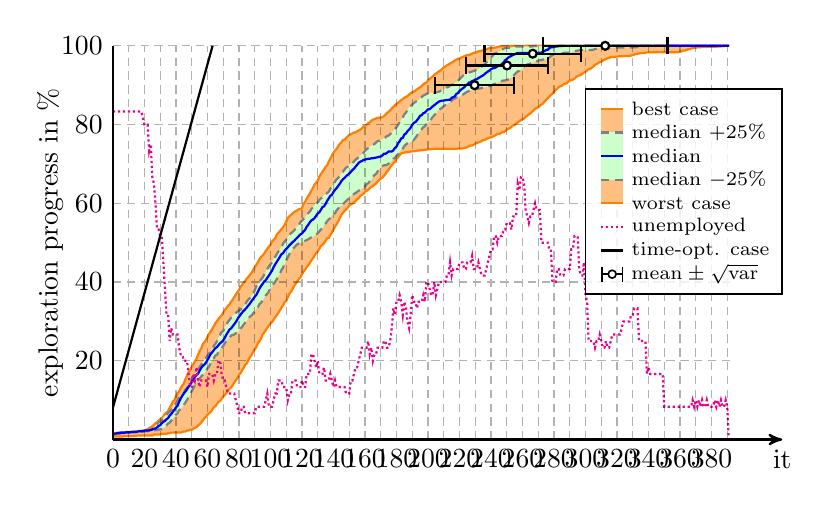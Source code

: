 \begin{tikzpicture}[thick]


% plot data, scaled to 8cm
\begin{scope}[yscale=0.05, xscale=0.02]
\draw[draw=orange, fill=orange!50] (0.00, 0.73) -- (1.00, 0.76) -- (2.00, 0.76) -- (3.00, 0.76) -- (4.00, 0.76) -- (5.00, 0.76) -- (6.00, 0.76) -- (7.00, 0.87) -- (8.00, 0.87) -- (9.00, 0.87) -- (10.00, 0.87) -- (11.00, 0.87) -- (12.00, 0.87) -- (13.00, 0.87) -- (14.00, 0.98) -- (15.00, 0.98) -- (16.00, 1.02) -- (17.00, 1.02) -- (18.00, 1.02) -- (19.00, 1.02) -- (20.00, 1.02) -- (21.00, 1.02) -- (22.00, 1.02) -- (23.00, 1.02) -- (24.00, 1.02) -- (25.00, 1.02) -- (26.00, 1.27) -- (27.00, 1.29) -- (28.00, 1.29) -- (29.00, 1.29) -- (30.00, 1.29) -- (31.00, 1.45) -- (32.00, 1.45) -- (33.00, 1.45) -- (34.00, 1.45) -- (35.00, 1.62) -- (36.00, 1.62) -- (37.00, 1.76) -- (38.00, 1.76) -- (39.00, 1.78) -- (40.00, 1.78) -- (41.00, 1.78) -- (42.00, 1.78) -- (43.00, 1.78) -- (44.00, 1.93) -- (45.00, 2.05) -- (46.00, 2.05) -- (47.00, 2.27) -- (48.00, 2.31) -- (49.00, 2.47) -- (50.00, 2.47) -- (51.00, 2.76) -- (52.00, 2.96) -- (53.00, 3.18) -- (54.00, 3.58) -- (55.00, 3.87) -- (56.00, 4.31) -- (57.00, 4.80) -- (58.00, 5.43) -- (59.00, 5.74) -- (60.00, 6.27) -- (61.00, 6.69) -- (62.00, 7.00) -- (63.00, 7.54) -- (64.00, 8.23) -- (65.00, 8.45) -- (66.00, 9.03) -- (67.00, 9.58) -- (68.00, 9.78) -- (69.00, 10.45) -- (70.00, 10.96) -- (71.00, 11.27) -- (72.00, 11.83) -- (73.00, 12.43) -- (74.00, 12.92) -- (75.00, 13.19) -- (76.00, 13.79) -- (77.00, 14.48) -- (78.00, 15.03) -- (79.00, 15.63) -- (80.00, 16.43) -- (81.00, 16.90) -- (82.00, 17.57) -- (83.00, 18.26) -- (84.00, 19.03) -- (85.00, 19.35) -- (86.00, 20.21) -- (87.00, 20.95) -- (88.00, 21.44) -- (89.00, 22.33) -- (90.00, 22.95) -- (91.00, 23.48) -- (92.00, 24.48) -- (93.00, 24.97) -- (94.00, 25.66) -- (95.00, 26.64) -- (96.00, 27.20) -- (97.00, 27.73) -- (98.00, 28.44) -- (99.00, 28.97) -- (100.00, 29.42) -- (101.00, 29.84) -- (102.00, 30.42) -- (103.00, 31.07) -- (104.00, 31.58) -- (105.00, 32.20) -- (106.00, 32.87) -- (107.00, 33.47) -- (108.00, 34.11) -- (109.00, 34.89) -- (110.00, 35.25) -- (111.00, 36.11) -- (112.00, 37.07) -- (113.00, 37.49) -- (114.00, 38.25) -- (115.00, 38.98) -- (116.00, 39.63) -- (117.00, 40.14) -- (118.00, 40.80) -- (119.00, 41.16) -- (120.00, 41.98) -- (121.00, 42.70) -- (122.00, 43.18) -- (123.00, 43.81) -- (124.00, 44.27) -- (125.00, 44.90) -- (126.00, 45.52) -- (127.00, 46.08) -- (128.00, 46.72) -- (129.00, 47.36) -- (130.00, 47.79) -- (131.00, 48.43) -- (132.00, 49.17) -- (133.00, 49.39) -- (134.00, 49.90) -- (135.00, 50.46) -- (136.00, 51.15) -- (137.00, 51.21) -- (138.00, 52.01) -- (139.00, 52.59) -- (140.00, 53.37) -- (141.00, 54.10) -- (142.00, 54.68) -- (143.00, 55.41) -- (144.00, 56.30) -- (145.00, 57.02) -- (146.00, 57.59) -- (147.00, 58.04) -- (148.00, 58.44) -- (149.00, 58.84) -- (150.00, 59.42) -- (151.00, 59.71) -- (152.00, 59.91) -- (153.00, 60.28) -- (154.00, 60.53) -- (155.00, 61.04) -- (156.00, 61.26) -- (157.00, 61.89) -- (158.00, 62.13) -- (159.00, 62.35) -- (160.00, 62.89) -- (161.00, 63.15) -- (162.00, 63.46) -- (163.00, 63.82) -- (164.00, 64.15) -- (165.00, 64.38) -- (166.00, 64.73) -- (167.00, 65.02) -- (168.00, 65.47) -- (169.00, 65.87) -- (170.00, 66.31) -- (171.00, 66.49) -- (172.00, 66.98) -- (173.00, 67.44) -- (174.00, 68.11) -- (175.00, 68.47) -- (176.00, 69.18) -- (177.00, 69.67) -- (178.00, 70.18) -- (179.00, 70.54) -- (180.00, 71.31) -- (181.00, 71.71) -- (182.00, 72.20) -- (183.00, 72.67) -- (184.00, 72.78) -- (185.00, 72.87) -- (186.00, 72.98) -- (187.00, 72.98) -- (188.00, 73.07) -- (189.00, 73.16) -- (190.00, 73.18) -- (191.00, 73.23) -- (192.00, 73.29) -- (193.00, 73.36) -- (194.00, 73.40) -- (195.00, 73.45) -- (196.00, 73.49) -- (197.00, 73.54) -- (198.00, 73.58) -- (199.00, 73.63) -- (200.00, 73.67) -- (201.00, 73.72) -- (202.00, 73.76) -- (203.00, 73.80) -- (204.00, 73.85) -- (205.00, 73.85) -- (206.00, 73.85) -- (207.00, 73.85) -- (208.00, 73.85) -- (209.00, 73.85) -- (210.00, 73.87) -- (211.00, 73.87) -- (212.00, 73.87) -- (213.00, 73.87) -- (214.00, 73.87) -- (215.00, 73.87) -- (216.00, 73.87) -- (217.00, 73.87) -- (218.00, 73.87) -- (219.00, 73.89) -- (220.00, 73.92) -- (221.00, 73.92) -- (222.00, 73.96) -- (223.00, 74.07) -- (224.00, 74.14) -- (225.00, 74.27) -- (226.00, 74.52) -- (227.00, 74.69) -- (228.00, 74.69) -- (229.00, 74.89) -- (230.00, 75.16) -- (231.00, 75.34) -- (232.00, 75.45) -- (233.00, 75.61) -- (234.00, 75.78) -- (235.00, 76.05) -- (236.00, 76.05) -- (237.00, 76.34) -- (238.00, 76.52) -- (239.00, 76.72) -- (240.00, 76.72) -- (241.00, 76.92) -- (242.00, 77.12) -- (243.00, 77.32) -- (244.00, 77.59) -- (245.00, 77.59) -- (246.00, 77.76) -- (247.00, 78.03) -- (248.00, 78.03) -- (249.00, 78.36) -- (250.00, 78.70) -- (251.00, 78.94) -- (252.00, 79.07) -- (253.00, 79.43) -- (254.00, 79.79) -- (255.00, 79.88) -- (256.00, 80.25) -- (257.00, 80.52) -- (258.00, 80.90) -- (259.00, 81.12) -- (260.00, 81.37) -- (261.00, 81.52) -- (262.00, 81.94) -- (263.00, 82.25) -- (264.00, 82.57) -- (265.00, 82.83) -- (266.00, 83.23) -- (267.00, 83.57) -- (268.00, 83.97) -- (269.00, 84.23) -- (270.00, 84.39) -- (271.00, 84.75) -- (272.00, 85.08) -- (273.00, 85.32) -- (274.00, 85.88) -- (275.00, 86.21) -- (276.00, 86.68) -- (277.00, 87.08) -- (278.00, 87.53) -- (279.00, 87.81) -- (280.00, 88.35) -- (281.00, 88.81) -- (282.00, 89.10) -- (283.00, 89.50) -- (284.00, 89.75) -- (285.00, 89.86) -- (286.00, 90.19) -- (287.00, 90.35) -- (288.00, 90.48) -- (289.00, 90.82) -- (290.00, 91.13) -- (291.00, 91.33) -- (292.00, 91.42) -- (293.00, 91.64) -- (294.00, 92.08) -- (295.00, 92.31) -- (296.00, 92.46) -- (297.00, 92.62) -- (298.00, 92.91) -- (299.00, 93.20) -- (300.00, 93.42) -- (301.00, 93.75) -- (302.00, 94.08) -- (303.00, 94.15) -- (304.00, 94.42) -- (305.00, 94.73) -- (306.00, 95.17) -- (307.00, 95.35) -- (308.00, 95.60) -- (309.00, 95.89) -- (310.00, 95.93) -- (311.00, 96.29) -- (312.00, 96.44) -- (313.00, 96.69) -- (314.00, 96.82) -- (315.00, 96.91) -- (316.00, 97.11) -- (317.00, 97.22) -- (318.00, 97.22) -- (319.00, 97.24) -- (320.00, 97.26) -- (321.00, 97.33) -- (322.00, 97.33) -- (323.00, 97.35) -- (324.00, 97.38) -- (325.00, 97.38) -- (326.00, 97.38) -- (327.00, 97.38) -- (328.00, 97.44) -- (329.00, 97.53) -- (330.00, 97.67) -- (331.00, 97.78) -- (332.00, 97.89) -- (333.00, 97.98) -- (334.00, 98.04) -- (335.00, 98.13) -- (336.00, 98.20) -- (337.00, 98.20) -- (338.00, 98.27) -- (339.00, 98.33) -- (340.00, 98.35) -- (341.00, 98.35) -- (342.00, 98.35) -- (343.00, 98.35) -- (344.00, 98.35) -- (345.00, 98.35) -- (346.00, 98.35) -- (347.00, 98.35) -- (348.00, 98.35) -- (349.00, 98.35) -- (350.00, 98.35) -- (351.00, 98.35) -- (352.00, 98.35) -- (353.00, 98.35) -- (354.00, 98.35) -- (355.00, 98.35) -- (356.00, 98.35) -- (357.00, 98.35) -- (358.00, 98.35) -- (359.00, 98.38) -- (360.00, 98.49) -- (361.00, 98.62) -- (362.00, 98.80) -- (363.00, 98.80) -- (364.00, 98.95) -- (365.00, 99.11) -- (366.00, 99.11) -- (367.00, 99.29) -- (368.00, 99.49) -- (369.00, 99.49) -- (370.00, 99.51) -- (371.00, 99.62) -- (372.00, 99.64) -- (373.00, 99.64) -- (374.00, 99.71) -- (375.00, 99.71) -- (376.00, 99.71) -- (377.00, 99.73) -- (378.00, 99.73) -- (379.00, 99.73) -- (380.00, 99.73) -- (381.00, 99.73) -- (382.00, 99.76) -- (383.00, 99.76) -- (384.00, 99.80) -- (385.00, 99.80) -- (386.00, 99.84) -- (387.00, 99.91) -- (388.00, 99.91) -- (389.00, 99.98) -- (390.00, 99.98) -- (391.00, 100.00) -- (391.00, 100.00) -- (390.00, 100.00) -- (389.00, 100.00) -- (388.00, 100.00) -- (387.00, 100.00) -- (386.00, 100.00) -- (385.00, 100.00) -- (384.00, 100.00) -- (383.00, 100.00) -- (382.00, 100.00) -- (381.00, 100.00) -- (380.00, 100.00) -- (379.00, 100.00) -- (378.00, 100.00) -- (377.00, 100.00) -- (376.00, 100.00) -- (375.00, 100.00) -- (374.00, 100.00) -- (373.00, 100.00) -- (372.00, 100.00) -- (371.00, 100.00) -- (370.00, 100.00) -- (369.00, 100.00) -- (368.00, 100.00) -- (367.00, 100.00) -- (366.00, 100.00) -- (365.00, 100.00) -- (364.00, 100.00) -- (363.00, 100.00) -- (362.00, 100.00) -- (361.00, 100.00) -- (360.00, 100.00) -- (359.00, 100.00) -- (358.00, 100.00) -- (357.00, 100.00) -- (356.00, 100.00) -- (355.00, 100.00) -- (354.00, 100.00) -- (353.00, 100.00) -- (352.00, 100.00) -- (351.00, 100.00) -- (350.00, 100.00) -- (349.00, 100.00) -- (348.00, 100.00) -- (347.00, 100.00) -- (346.00, 100.00) -- (345.00, 100.00) -- (344.00, 100.00) -- (343.00, 100.00) -- (342.00, 100.00) -- (341.00, 100.00) -- (340.00, 100.00) -- (339.00, 100.00) -- (338.00, 100.00) -- (337.00, 100.00) -- (336.00, 100.00) -- (335.00, 100.00) -- (334.00, 100.00) -- (333.00, 100.00) -- (332.00, 100.00) -- (331.00, 100.00) -- (330.00, 100.00) -- (329.00, 100.00) -- (328.00, 100.00) -- (327.00, 100.00) -- (326.00, 100.00) -- (325.00, 100.00) -- (324.00, 100.00) -- (323.00, 100.00) -- (322.00, 100.00) -- (321.00, 100.00) -- (320.00, 100.00) -- (319.00, 100.00) -- (318.00, 100.00) -- (317.00, 100.00) -- (316.00, 100.00) -- (315.00, 100.00) -- (314.00, 100.00) -- (313.00, 100.00) -- (312.00, 100.00) -- (311.00, 100.00) -- (310.00, 100.00) -- (309.00, 100.00) -- (308.00, 100.00) -- (307.00, 100.00) -- (306.00, 100.00) -- (305.00, 100.00) -- (304.00, 100.00) -- (303.00, 100.00) -- (302.00, 100.00) -- (301.00, 100.00) -- (300.00, 100.00) -- (299.00, 100.00) -- (298.00, 100.00) -- (297.00, 100.00) -- (296.00, 100.00) -- (295.00, 100.00) -- (294.00, 100.00) -- (293.00, 100.00) -- (292.00, 100.00) -- (291.00, 100.00) -- (290.00, 100.00) -- (289.00, 100.00) -- (288.00, 100.00) -- (287.00, 100.00) -- (286.00, 100.00) -- (285.00, 100.00) -- (284.00, 100.00) -- (283.00, 100.00) -- (282.00, 100.00) -- (281.00, 100.00) -- (280.00, 100.00) -- (279.00, 100.00) -- (278.00, 100.00) -- (277.00, 100.00) -- (276.00, 100.00) -- (275.00, 100.00) -- (274.00, 100.00) -- (273.00, 100.00) -- (272.00, 100.00) -- (271.00, 100.00) -- (270.00, 100.00) -- (269.00, 100.00) -- (268.00, 100.00) -- (267.00, 100.00) -- (266.00, 100.00) -- (265.00, 100.00) -- (264.00, 100.00) -- (263.00, 100.00) -- (262.00, 100.00) -- (261.00, 99.96) -- (260.00, 99.96) -- (259.00, 99.96) -- (258.00, 99.96) -- (257.00, 99.96) -- (256.00, 99.96) -- (255.00, 99.96) -- (254.00, 99.96) -- (253.00, 99.96) -- (252.00, 99.96) -- (251.00, 99.96) -- (250.00, 99.96) -- (249.00, 99.96) -- (248.00, 99.96) -- (247.00, 99.91) -- (246.00, 99.82) -- (245.00, 99.80) -- (244.00, 99.71) -- (243.00, 99.58) -- (242.00, 99.51) -- (241.00, 99.51) -- (240.00, 99.42) -- (239.00, 99.36) -- (238.00, 99.27) -- (237.00, 99.09) -- (236.00, 98.95) -- (235.00, 98.87) -- (234.00, 98.75) -- (233.00, 98.67) -- (232.00, 98.58) -- (231.00, 98.40) -- (230.00, 98.22) -- (229.00, 98.22) -- (228.00, 98.02) -- (227.00, 97.84) -- (226.00, 97.69) -- (225.00, 97.69) -- (224.00, 97.49) -- (223.00, 97.33) -- (222.00, 97.18) -- (221.00, 97.00) -- (220.00, 96.73) -- (219.00, 96.71) -- (218.00, 96.46) -- (217.00, 96.26) -- (216.00, 95.95) -- (215.00, 95.73) -- (214.00, 95.51) -- (213.00, 95.24) -- (212.00, 95.04) -- (211.00, 94.71) -- (210.00, 94.53) -- (209.00, 94.08) -- (208.00, 93.73) -- (207.00, 93.55) -- (206.00, 93.17) -- (205.00, 92.93) -- (204.00, 92.64) -- (203.00, 92.19) -- (202.00, 91.88) -- (201.00, 91.59) -- (200.00, 91.15) -- (199.00, 90.66) -- (198.00, 90.53) -- (197.00, 90.24) -- (196.00, 89.79) -- (195.00, 89.46) -- (194.00, 89.24) -- (193.00, 88.93) -- (192.00, 88.61) -- (191.00, 88.39) -- (190.00, 88.24) -- (189.00, 87.97) -- (188.00, 87.59) -- (187.00, 87.28) -- (186.00, 86.99) -- (185.00, 86.81) -- (184.00, 86.48) -- (183.00, 86.17) -- (182.00, 85.86) -- (181.00, 85.50) -- (180.00, 85.23) -- (179.00, 84.88) -- (178.00, 84.50) -- (177.00, 84.08) -- (176.00, 83.61) -- (175.00, 83.21) -- (174.00, 82.97) -- (173.00, 82.50) -- (172.00, 82.10) -- (171.00, 81.83) -- (170.00, 81.79) -- (169.00, 81.72) -- (168.00, 81.72) -- (167.00, 81.57) -- (166.00, 81.37) -- (165.00, 81.25) -- (164.00, 80.97) -- (163.00, 80.52) -- (162.00, 80.32) -- (161.00, 79.96) -- (160.00, 79.74) -- (159.00, 79.52) -- (158.00, 78.99) -- (157.00, 78.70) -- (156.00, 78.50) -- (155.00, 78.30) -- (154.00, 77.99) -- (153.00, 77.96) -- (152.00, 77.74) -- (151.00, 77.50) -- (150.00, 77.38) -- (149.00, 76.98) -- (148.00, 76.56) -- (147.00, 76.12) -- (146.00, 76.03) -- (145.00, 75.47) -- (144.00, 75.07) -- (143.00, 74.49) -- (142.00, 73.80) -- (141.00, 73.43) -- (140.00, 72.83) -- (139.00, 72.16) -- (138.00, 71.34) -- (137.00, 70.58) -- (136.00, 69.67) -- (135.00, 69.27) -- (134.00, 68.56) -- (133.00, 68.02) -- (132.00, 67.38) -- (131.00, 66.76) -- (130.00, 65.75) -- (129.00, 65.24) -- (128.00, 64.78) -- (127.00, 63.89) -- (126.00, 63.26) -- (125.00, 62.44) -- (124.00, 61.86) -- (123.00, 61.22) -- (122.00, 60.37) -- (121.00, 59.82) -- (120.00, 58.77) -- (119.00, 58.57) -- (118.00, 58.46) -- (117.00, 58.22) -- (116.00, 58.02) -- (115.00, 57.75) -- (114.00, 57.42) -- (113.00, 57.04) -- (112.00, 56.73) -- (111.00, 56.28) -- (110.00, 55.39) -- (109.00, 54.55) -- (108.00, 53.95) -- (107.00, 53.46) -- (106.00, 52.95) -- (105.00, 52.50) -- (104.00, 52.03) -- (103.00, 51.10) -- (102.00, 50.70) -- (101.00, 50.30) -- (100.00, 49.43) -- (99.00, 49.01) -- (98.00, 48.48) -- (97.00, 47.90) -- (96.00, 47.21) -- (95.00, 46.72) -- (94.00, 46.36) -- (93.00, 45.83) -- (92.00, 45.01) -- (91.00, 44.41) -- (90.00, 43.76) -- (89.00, 43.05) -- (88.00, 42.34) -- (87.00, 41.87) -- (86.00, 41.32) -- (85.00, 40.94) -- (84.00, 40.32) -- (83.00, 39.85) -- (82.00, 39.32) -- (81.00, 38.78) -- (80.00, 37.96) -- (79.00, 37.40) -- (78.00, 36.82) -- (77.00, 36.18) -- (76.00, 35.51) -- (75.00, 34.98) -- (74.00, 34.33) -- (73.00, 33.96) -- (72.00, 33.36) -- (71.00, 32.89) -- (70.00, 32.24) -- (69.00, 31.58) -- (68.00, 31.09) -- (67.00, 30.66) -- (66.00, 30.06) -- (65.00, 29.55) -- (64.00, 28.80) -- (63.00, 28.04) -- (62.00, 27.44) -- (61.00, 26.80) -- (60.00, 26.08) -- (59.00, 25.28) -- (58.00, 24.73) -- (57.00, 24.22) -- (56.00, 23.10) -- (55.00, 22.44) -- (54.00, 21.55) -- (53.00, 20.46) -- (52.00, 19.84) -- (51.00, 19.12) -- (50.00, 18.50) -- (49.00, 17.61) -- (48.00, 17.12) -- (47.00, 16.21) -- (46.00, 15.32) -- (45.00, 14.21) -- (44.00, 13.70) -- (43.00, 13.10) -- (42.00, 12.19) -- (41.00, 11.81) -- (40.00, 10.85) -- (39.00, 9.94) -- (38.00, 9.65) -- (37.00, 8.76) -- (36.00, 8.07) -- (35.00, 7.23) -- (34.00, 6.87) -- (33.00, 6.52) -- (32.00, 5.87) -- (31.00, 5.43) -- (30.00, 5.18) -- (29.00, 4.83) -- (28.00, 4.36) -- (27.00, 4.16) -- (26.00, 3.71) -- (25.00, 3.40) -- (24.00, 3.14) -- (23.00, 2.91) -- (22.00, 2.60) -- (21.00, 2.47) -- (20.00, 2.33) -- (19.00, 2.33) -- (18.00, 2.20) -- (17.00, 2.20) -- (16.00, 2.16) -- (15.00, 2.02) -- (14.00, 2.02) -- (13.00, 2.02) -- (12.00, 2.00) -- (11.00, 1.93) -- (10.00, 1.93) -- (9.00, 1.93) -- (8.00, 1.89) -- (7.00, 1.87) -- (6.00, 1.82) -- (5.00, 1.82) -- (4.00, 1.78) -- (3.00, 1.71) -- (2.00, 1.71) -- (1.00, 1.56) -- (0.00, 1.36);
\draw[gray, densely dashed, fill=green!20] (0.00, 1.29) -- (1.00, 1.36) -- (2.00, 1.47) -- (3.00, 1.56) -- (4.00, 1.56) -- (5.00, 1.56) -- (6.00, 1.56) -- (7.00, 1.62) -- (8.00, 1.71) -- (9.00, 1.71) -- (10.00, 1.71) -- (11.00, 1.78) -- (12.00, 1.87) -- (13.00, 1.87) -- (14.00, 1.89) -- (15.00, 1.89) -- (16.00, 1.89) -- (17.00, 2.00) -- (18.00, 2.05) -- (19.00, 2.05) -- (20.00, 2.07) -- (21.00, 2.07) -- (22.00, 2.07) -- (23.00, 2.25) -- (24.00, 2.31) -- (25.00, 2.31) -- (26.00, 2.31) -- (27.00, 2.42) -- (28.00, 2.42) -- (29.00, 2.54) -- (30.00, 2.60) -- (31.00, 2.60) -- (32.00, 2.96) -- (33.00, 3.25) -- (34.00, 3.62) -- (35.00, 4.07) -- (36.00, 4.31) -- (37.00, 4.76) -- (38.00, 5.43) -- (39.00, 5.69) -- (40.00, 6.36) -- (41.00, 6.63) -- (42.00, 7.45) -- (43.00, 7.74) -- (44.00, 8.18) -- (45.00, 8.83) -- (46.00, 9.38) -- (47.00, 10.05) -- (48.00, 10.78) -- (49.00, 11.34) -- (50.00, 12.27) -- (51.00, 12.92) -- (52.00, 13.94) -- (53.00, 14.45) -- (54.00, 15.01) -- (55.00, 15.50) -- (56.00, 16.01) -- (57.00, 16.41) -- (58.00, 16.94) -- (59.00, 17.19) -- (60.00, 18.10) -- (61.00, 18.52) -- (62.00, 19.41) -- (63.00, 20.12) -- (64.00, 20.64) -- (65.00, 21.33) -- (66.00, 21.50) -- (67.00, 22.24) -- (68.00, 22.93) -- (69.00, 23.22) -- (70.00, 23.77) -- (71.00, 24.44) -- (72.00, 25.06) -- (73.00, 25.44) -- (74.00, 25.93) -- (75.00, 26.40) -- (76.00, 26.60) -- (77.00, 26.68) -- (78.00, 27.00) -- (79.00, 27.17) -- (80.00, 27.66) -- (81.00, 28.15) -- (82.00, 28.66) -- (83.00, 29.20) -- (84.00, 29.73) -- (85.00, 30.18) -- (86.00, 30.82) -- (87.00, 31.22) -- (88.00, 31.51) -- (89.00, 32.02) -- (90.00, 32.56) -- (91.00, 33.29) -- (92.00, 33.60) -- (93.00, 34.40) -- (94.00, 34.71) -- (95.00, 35.38) -- (96.00, 35.98) -- (97.00, 36.62) -- (98.00, 37.05) -- (99.00, 37.65) -- (100.00, 38.51) -- (101.00, 38.94) -- (102.00, 39.54) -- (103.00, 40.07) -- (104.00, 40.69) -- (105.00, 41.61) -- (106.00, 42.14) -- (107.00, 43.07) -- (108.00, 43.67) -- (109.00, 44.65) -- (110.00, 45.47) -- (111.00, 46.28) -- (112.00, 47.08) -- (113.00, 47.70) -- (114.00, 48.37) -- (115.00, 48.74) -- (116.00, 49.21) -- (117.00, 49.59) -- (118.00, 49.77) -- (119.00, 49.99) -- (120.00, 50.03) -- (121.00, 50.28) -- (122.00, 50.46) -- (123.00, 50.68) -- (124.00, 50.86) -- (125.00, 51.12) -- (126.00, 51.37) -- (127.00, 51.48) -- (128.00, 51.90) -- (129.00, 52.01) -- (130.00, 52.41) -- (131.00, 52.88) -- (132.00, 53.32) -- (133.00, 53.75) -- (134.00, 54.48) -- (135.00, 54.88) -- (136.00, 55.44) -- (137.00, 55.93) -- (138.00, 56.24) -- (139.00, 56.97) -- (140.00, 57.10) -- (141.00, 57.48) -- (142.00, 58.24) -- (143.00, 58.68) -- (144.00, 59.22) -- (145.00, 59.33) -- (146.00, 59.73) -- (147.00, 60.17) -- (148.00, 60.57) -- (149.00, 60.97) -- (150.00, 61.31) -- (151.00, 61.71) -- (152.00, 62.26) -- (153.00, 62.33) -- (154.00, 62.64) -- (155.00, 62.86) -- (156.00, 63.24) -- (157.00, 63.35) -- (158.00, 63.78) -- (159.00, 64.06) -- (160.00, 64.31) -- (161.00, 64.84) -- (162.00, 65.09) -- (163.00, 65.55) -- (164.00, 65.96) -- (165.00, 66.67) -- (166.00, 67.18) -- (167.00, 67.42) -- (168.00, 68.07) -- (169.00, 68.56) -- (170.00, 69.13) -- (171.00, 69.42) -- (172.00, 69.65) -- (173.00, 69.67) -- (174.00, 69.80) -- (175.00, 70.07) -- (176.00, 70.25) -- (177.00, 70.74) -- (178.00, 71.31) -- (179.00, 71.54) -- (180.00, 72.03) -- (181.00, 72.36) -- (182.00, 73.07) -- (183.00, 73.63) -- (184.00, 73.89) -- (185.00, 74.56) -- (186.00, 74.94) -- (187.00, 75.23) -- (188.00, 75.43) -- (189.00, 75.58) -- (190.00, 75.76) -- (191.00, 76.05) -- (192.00, 76.63) -- (193.00, 77.18) -- (194.00, 77.85) -- (195.00, 78.39) -- (196.00, 78.79) -- (197.00, 79.34) -- (198.00, 79.56) -- (199.00, 80.08) -- (200.00, 80.61) -- (201.00, 80.81) -- (202.00, 81.34) -- (203.00, 81.94) -- (204.00, 82.37) -- (205.00, 82.83) -- (206.00, 83.46) -- (207.00, 83.68) -- (208.00, 84.03) -- (209.00, 84.23) -- (210.00, 84.68) -- (211.00, 84.92) -- (212.00, 85.17) -- (213.00, 85.48) -- (214.00, 85.70) -- (215.00, 86.04) -- (216.00, 86.44) -- (217.00, 86.61) -- (218.00, 86.88) -- (219.00, 86.92) -- (220.00, 87.19) -- (221.00, 87.37) -- (222.00, 87.57) -- (223.00, 87.84) -- (224.00, 88.10) -- (225.00, 88.33) -- (226.00, 88.50) -- (227.00, 88.66) -- (228.00, 88.66) -- (229.00, 88.90) -- (230.00, 88.97) -- (231.00, 89.08) -- (232.00, 89.13) -- (233.00, 89.19) -- (234.00, 89.28) -- (235.00, 89.37) -- (236.00, 89.48) -- (237.00, 89.53) -- (238.00, 89.66) -- (239.00, 89.75) -- (240.00, 89.82) -- (241.00, 90.10) -- (242.00, 90.26) -- (243.00, 90.42) -- (244.00, 90.66) -- (245.00, 90.73) -- (246.00, 90.93) -- (247.00, 91.11) -- (248.00, 91.17) -- (249.00, 91.19) -- (250.00, 91.37) -- (251.00, 91.44) -- (252.00, 91.71) -- (253.00, 91.99) -- (254.00, 92.22) -- (255.00, 92.71) -- (256.00, 93.13) -- (257.00, 93.48) -- (258.00, 93.64) -- (259.00, 94.02) -- (260.00, 94.22) -- (261.00, 94.62) -- (262.00, 94.97) -- (263.00, 95.26) -- (264.00, 95.37) -- (265.00, 95.51) -- (266.00, 95.69) -- (267.00, 95.77) -- (268.00, 95.95) -- (269.00, 96.02) -- (270.00, 96.22) -- (271.00, 96.38) -- (272.00, 96.38) -- (273.00, 96.51) -- (274.00, 96.58) -- (275.00, 96.60) -- (276.00, 97.00) -- (277.00, 97.00) -- (278.00, 97.42) -- (279.00, 97.60) -- (280.00, 97.89) -- (281.00, 97.98) -- (282.00, 98.02) -- (283.00, 98.04) -- (284.00, 98.09) -- (285.00, 98.09) -- (286.00, 98.20) -- (287.00, 98.24) -- (288.00, 98.24) -- (289.00, 98.24) -- (290.00, 98.24) -- (291.00, 98.29) -- (292.00, 98.47) -- (293.00, 98.69) -- (294.00, 98.69) -- (295.00, 98.80) -- (296.00, 98.84) -- (297.00, 98.91) -- (298.00, 98.91) -- (299.00, 98.93) -- (300.00, 98.93) -- (301.00, 98.93) -- (302.00, 98.93) -- (303.00, 98.93) -- (304.00, 98.93) -- (305.00, 99.02) -- (306.00, 99.15) -- (307.00, 99.27) -- (308.00, 99.40) -- (309.00, 99.53) -- (310.00, 99.53) -- (311.00, 99.53) -- (312.00, 99.53) -- (313.00, 99.53) -- (314.00, 99.53) -- (315.00, 99.53) -- (316.00, 99.53) -- (317.00, 99.53) -- (318.00, 99.53) -- (319.00, 99.53) -- (320.00, 99.58) -- (321.00, 99.58) -- (322.00, 99.58) -- (323.00, 99.58) -- (324.00, 99.58) -- (325.00, 99.58) -- (326.00, 99.58) -- (327.00, 99.58) -- (328.00, 99.58) -- (329.00, 99.58) -- (330.00, 99.58) -- (331.00, 99.60) -- (332.00, 99.62) -- (333.00, 99.71) -- (334.00, 99.78) -- (335.00, 99.84) -- (336.00, 99.89) -- (337.00, 99.89) -- (338.00, 99.96) -- (339.00, 100.00) -- (340.00, 100.00) -- (341.00, 100.00) -- (342.00, 100.00) -- (343.00, 100.00) -- (344.00, 100.00) -- (345.00, 100.00) -- (346.00, 100.00) -- (347.00, 100.00) -- (348.00, 100.00) -- (349.00, 100.00) -- (350.00, 100.00) -- (351.00, 100.00) -- (352.00, 100.00) -- (353.00, 100.00) -- (354.00, 100.00) -- (355.00, 100.00) -- (356.00, 100.00) -- (357.00, 100.00) -- (358.00, 100.00) -- (359.00, 100.00) -- (360.00, 100.00) -- (361.00, 100.00) -- (362.00, 100.00) -- (363.00, 100.00) -- (364.00, 100.00) -- (365.00, 100.00) -- (366.00, 100.00) -- (367.00, 100.00) -- (368.00, 100.00) -- (369.00, 100.00) -- (370.00, 100.00) -- (371.00, 100.00) -- (372.00, 100.00) -- (373.00, 100.00) -- (374.00, 100.00) -- (375.00, 100.00) -- (376.00, 100.00) -- (377.00, 100.00) -- (378.00, 100.00) -- (379.00, 100.00) -- (380.00, 100.00) -- (381.00, 100.00) -- (382.00, 100.00) -- (383.00, 100.00) -- (384.00, 100.00) -- (385.00, 100.00) -- (386.00, 100.00) -- (387.00, 100.00) -- (388.00, 100.00) -- (389.00, 100.00) -- (390.00, 100.00) -- (391.00, 100.00) -- (391.00, 100.00) -- (390.00, 100.00) -- (389.00, 100.00) -- (388.00, 100.00) -- (387.00, 100.00) -- (386.00, 100.00) -- (385.00, 100.00) -- (384.00, 100.00) -- (383.00, 100.00) -- (382.00, 100.00) -- (381.00, 100.00) -- (380.00, 100.00) -- (379.00, 100.00) -- (378.00, 100.00) -- (377.00, 100.00) -- (376.00, 100.00) -- (375.00, 100.00) -- (374.00, 100.00) -- (373.00, 100.00) -- (372.00, 100.00) -- (371.00, 100.00) -- (370.00, 100.00) -- (369.00, 100.00) -- (368.00, 100.00) -- (367.00, 100.00) -- (366.00, 100.00) -- (365.00, 100.00) -- (364.00, 100.00) -- (363.00, 100.00) -- (362.00, 100.00) -- (361.00, 100.00) -- (360.00, 100.00) -- (359.00, 100.00) -- (358.00, 100.00) -- (357.00, 100.00) -- (356.00, 100.00) -- (355.00, 100.00) -- (354.00, 100.00) -- (353.00, 100.00) -- (352.00, 100.00) -- (351.00, 100.00) -- (350.00, 100.00) -- (349.00, 100.00) -- (348.00, 100.00) -- (347.00, 100.00) -- (346.00, 100.00) -- (345.00, 100.00) -- (344.00, 100.00) -- (343.00, 100.00) -- (342.00, 100.00) -- (341.00, 100.00) -- (340.00, 100.00) -- (339.00, 100.00) -- (338.00, 100.00) -- (337.00, 100.00) -- (336.00, 100.00) -- (335.00, 100.00) -- (334.00, 100.00) -- (333.00, 100.00) -- (332.00, 100.00) -- (331.00, 100.00) -- (330.00, 100.00) -- (329.00, 100.00) -- (328.00, 100.00) -- (327.00, 100.00) -- (326.00, 100.00) -- (325.00, 100.00) -- (324.00, 100.00) -- (323.00, 100.00) -- (322.00, 100.00) -- (321.00, 100.00) -- (320.00, 100.00) -- (319.00, 100.00) -- (318.00, 100.00) -- (317.00, 100.00) -- (316.00, 100.00) -- (315.00, 100.00) -- (314.00, 100.00) -- (313.00, 100.00) -- (312.00, 100.00) -- (311.00, 100.00) -- (310.00, 100.00) -- (309.00, 100.00) -- (308.00, 100.00) -- (307.00, 100.00) -- (306.00, 100.00) -- (305.00, 100.00) -- (304.00, 100.00) -- (303.00, 100.00) -- (302.00, 100.00) -- (301.00, 100.00) -- (300.00, 100.00) -- (299.00, 100.00) -- (298.00, 100.00) -- (297.00, 100.00) -- (296.00, 100.00) -- (295.00, 100.00) -- (294.00, 100.00) -- (293.00, 100.00) -- (292.00, 100.00) -- (291.00, 100.00) -- (290.00, 100.00) -- (289.00, 100.00) -- (288.00, 100.00) -- (287.00, 100.00) -- (286.00, 100.00) -- (285.00, 100.00) -- (284.00, 100.00) -- (283.00, 100.00) -- (282.00, 100.00) -- (281.00, 100.00) -- (280.00, 100.00) -- (279.00, 100.00) -- (278.00, 99.98) -- (277.00, 99.98) -- (276.00, 99.98) -- (275.00, 99.98) -- (274.00, 99.98) -- (273.00, 99.98) -- (272.00, 99.98) -- (271.00, 99.98) -- (270.00, 99.96) -- (269.00, 99.96) -- (268.00, 99.96) -- (267.00, 99.93) -- (266.00, 99.84) -- (265.00, 99.84) -- (264.00, 99.84) -- (263.00, 99.84) -- (262.00, 99.84) -- (261.00, 99.84) -- (260.00, 99.84) -- (259.00, 99.84) -- (258.00, 99.84) -- (257.00, 99.84) -- (256.00, 99.82) -- (255.00, 99.73) -- (254.00, 99.60) -- (253.00, 99.53) -- (252.00, 99.51) -- (251.00, 99.51) -- (250.00, 99.51) -- (249.00, 99.42) -- (248.00, 99.27) -- (247.00, 99.02) -- (246.00, 98.73) -- (245.00, 98.47) -- (244.00, 98.27) -- (243.00, 98.09) -- (242.00, 97.98) -- (241.00, 97.42) -- (240.00, 97.06) -- (239.00, 96.64) -- (238.00, 96.22) -- (237.00, 95.73) -- (236.00, 95.29) -- (235.00, 95.00) -- (234.00, 94.69) -- (233.00, 94.46) -- (232.00, 94.08) -- (231.00, 93.95) -- (230.00, 93.77) -- (229.00, 93.62) -- (228.00, 93.46) -- (227.00, 93.31) -- (226.00, 93.20) -- (225.00, 93.04) -- (224.00, 92.95) -- (223.00, 92.71) -- (222.00, 92.33) -- (221.00, 91.93) -- (220.00, 91.53) -- (219.00, 91.08) -- (218.00, 90.77) -- (217.00, 90.46) -- (216.00, 90.19) -- (215.00, 90.10) -- (214.00, 89.84) -- (213.00, 89.59) -- (212.00, 89.44) -- (211.00, 89.17) -- (210.00, 89.01) -- (209.00, 88.79) -- (208.00, 88.59) -- (207.00, 88.37) -- (206.00, 88.24) -- (205.00, 88.17) -- (204.00, 88.10) -- (203.00, 88.08) -- (202.00, 88.01) -- (201.00, 87.97) -- (200.00, 87.81) -- (199.00, 87.81) -- (198.00, 87.53) -- (197.00, 87.37) -- (196.00, 86.97) -- (195.00, 86.64) -- (194.00, 86.21) -- (193.00, 85.95) -- (192.00, 85.79) -- (191.00, 85.46) -- (190.00, 85.10) -- (189.00, 84.72) -- (188.00, 84.46) -- (187.00, 83.72) -- (186.00, 83.01) -- (185.00, 82.63) -- (184.00, 81.79) -- (183.00, 81.23) -- (182.00, 80.61) -- (181.00, 79.94) -- (180.00, 79.39) -- (179.00, 78.90) -- (178.00, 78.34) -- (177.00, 78.05) -- (176.00, 77.56) -- (175.00, 77.21) -- (174.00, 77.10) -- (173.00, 76.74) -- (172.00, 76.50) -- (171.00, 76.27) -- (170.00, 76.07) -- (169.00, 75.83) -- (168.00, 75.81) -- (167.00, 75.45) -- (166.00, 75.05) -- (165.00, 74.85) -- (164.00, 74.63) -- (163.00, 74.34) -- (162.00, 74.00) -- (161.00, 73.72) -- (160.00, 73.34) -- (159.00, 72.74) -- (158.00, 72.47) -- (157.00, 72.16) -- (156.00, 71.74) -- (155.00, 71.36) -- (154.00, 71.09) -- (153.00, 70.62) -- (152.00, 70.20) -- (151.00, 70.05) -- (150.00, 69.71) -- (149.00, 69.27) -- (148.00, 69.07) -- (147.00, 68.58) -- (146.00, 68.00) -- (145.00, 67.67) -- (144.00, 67.00) -- (143.00, 66.42) -- (142.00, 66.11) -- (141.00, 65.53) -- (140.00, 64.87) -- (139.00, 64.35) -- (138.00, 63.66) -- (137.00, 62.95) -- (136.00, 62.62) -- (135.00, 62.29) -- (134.00, 62.09) -- (133.00, 61.51) -- (132.00, 61.22) -- (131.00, 60.82) -- (130.00, 60.22) -- (129.00, 60.00) -- (128.00, 59.55) -- (127.00, 58.95) -- (126.00, 58.57) -- (125.00, 57.91) -- (124.00, 57.51) -- (123.00, 56.99) -- (122.00, 56.33) -- (121.00, 56.06) -- (120.00, 55.59) -- (119.00, 55.24) -- (118.00, 54.48) -- (117.00, 54.21) -- (116.00, 53.59) -- (115.00, 53.08) -- (114.00, 52.68) -- (113.00, 52.43) -- (112.00, 51.88) -- (111.00, 51.32) -- (110.00, 50.79) -- (109.00, 50.26) -- (108.00, 49.77) -- (107.00, 48.97) -- (106.00, 48.30) -- (105.00, 47.77) -- (104.00, 47.08) -- (103.00, 46.43) -- (102.00, 45.94) -- (101.00, 45.03) -- (100.00, 44.50) -- (99.00, 43.98) -- (98.00, 43.32) -- (97.00, 42.52) -- (96.00, 41.89) -- (95.00, 41.14) -- (94.00, 40.72) -- (93.00, 40.12) -- (92.00, 39.40) -- (91.00, 38.91) -- (90.00, 37.91) -- (89.00, 37.00) -- (88.00, 36.67) -- (87.00, 35.94) -- (86.00, 35.60) -- (85.00, 35.07) -- (84.00, 34.38) -- (83.00, 33.76) -- (82.00, 33.49) -- (81.00, 32.98) -- (80.00, 32.80) -- (79.00, 32.44) -- (78.00, 32.18) -- (77.00, 31.73) -- (76.00, 31.38) -- (75.00, 30.95) -- (74.00, 30.38) -- (73.00, 29.93) -- (72.00, 29.00) -- (71.00, 28.62) -- (70.00, 27.53) -- (69.00, 27.33) -- (68.00, 26.55) -- (67.00, 25.88) -- (66.00, 24.97) -- (65.00, 24.26) -- (64.00, 23.82) -- (63.00, 23.02) -- (62.00, 22.19) -- (61.00, 21.86) -- (60.00, 21.37) -- (59.00, 20.72) -- (58.00, 20.19) -- (57.00, 19.66) -- (56.00, 18.97) -- (55.00, 18.43) -- (54.00, 17.83) -- (53.00, 17.01) -- (52.00, 16.50) -- (51.00, 16.01) -- (50.00, 15.05) -- (49.00, 14.59) -- (48.00, 13.83) -- (47.00, 13.03) -- (46.00, 12.70) -- (45.00, 11.87) -- (44.00, 11.43) -- (43.00, 11.27) -- (42.00, 10.67) -- (41.00, 10.01) -- (40.00, 9.27) -- (39.00, 8.69) -- (38.00, 8.05) -- (37.00, 7.56) -- (36.00, 7.05) -- (35.00, 6.78) -- (34.00, 6.36) -- (33.00, 6.00) -- (32.00, 5.58) -- (31.00, 4.85) -- (30.00, 4.65) -- (29.00, 4.38) -- (28.00, 3.98) -- (27.00, 3.36) -- (26.00, 3.00) -- (25.00, 2.82) -- (24.00, 2.65) -- (23.00, 2.36) -- (22.00, 2.36) -- (21.00, 2.31) -- (20.00, 2.27) -- (19.00, 2.20) -- (18.00, 2.16) -- (17.00, 2.16) -- (16.00, 2.13) -- (15.00, 2.00) -- (14.00, 2.00) -- (13.00, 1.93) -- (12.00, 1.93) -- (11.00, 1.89) -- (10.00, 1.89) -- (9.00, 1.89) -- (8.00, 1.87) -- (7.00, 1.82) -- (6.00, 1.78) -- (5.00, 1.78) -- (4.00, 1.71) -- (3.00, 1.65) -- (2.00, 1.62) -- (1.00, 1.56) -- (0.00, 1.36);
\draw[blue] (0.00, 1.36) -- (1.00, 1.47) -- (2.00, 1.56) -- (3.00, 1.62) -- (4.00, 1.62) -- (5.00, 1.71) -- (6.00, 1.71) -- (7.00, 1.71) -- (8.00, 1.78) -- (9.00, 1.87) -- (10.00, 1.87) -- (11.00, 1.87) -- (12.00, 1.91) -- (13.00, 1.91) -- (14.00, 1.93) -- (15.00, 1.93) -- (16.00, 2.07) -- (17.00, 2.09) -- (18.00, 2.13) -- (19.00, 2.13) -- (20.00, 2.27) -- (21.00, 2.29) -- (22.00, 2.31) -- (23.00, 2.31) -- (24.00, 2.42) -- (25.00, 2.54) -- (26.00, 2.74) -- (27.00, 2.82) -- (28.00, 3.09) -- (29.00, 3.47) -- (30.00, 3.65) -- (31.00, 4.16) -- (32.00, 4.49) -- (33.00, 4.74) -- (34.00, 5.14) -- (35.00, 5.45) -- (36.00, 6.09) -- (37.00, 6.49) -- (38.00, 7.05) -- (39.00, 7.58) -- (40.00, 8.16) -- (41.00, 8.56) -- (42.00, 9.61) -- (43.00, 10.45) -- (44.00, 11.10) -- (45.00, 11.70) -- (46.00, 12.19) -- (47.00, 12.76) -- (48.00, 13.43) -- (49.00, 13.90) -- (50.00, 14.57) -- (51.00, 15.03) -- (52.00, 15.88) -- (53.00, 16.37) -- (54.00, 16.72) -- (55.00, 17.48) -- (56.00, 18.17) -- (57.00, 18.70) -- (58.00, 18.99) -- (59.00, 19.50) -- (60.00, 20.21) -- (61.00, 20.93) -- (62.00, 21.70) -- (63.00, 22.17) -- (64.00, 22.70) -- (65.00, 23.22) -- (66.00, 23.48) -- (67.00, 23.97) -- (68.00, 24.46) -- (69.00, 24.77) -- (70.00, 25.19) -- (71.00, 25.86) -- (72.00, 26.66) -- (73.00, 27.26) -- (74.00, 27.95) -- (75.00, 28.22) -- (76.00, 28.77) -- (77.00, 29.29) -- (78.00, 29.82) -- (79.00, 30.53) -- (80.00, 31.20) -- (81.00, 31.69) -- (82.00, 32.27) -- (83.00, 32.69) -- (84.00, 33.11) -- (85.00, 33.56) -- (86.00, 34.07) -- (87.00, 34.56) -- (88.00, 35.16) -- (89.00, 35.69) -- (90.00, 36.25) -- (91.00, 36.71) -- (92.00, 37.51) -- (93.00, 38.34) -- (94.00, 38.98) -- (95.00, 39.54) -- (96.00, 40.14) -- (97.00, 40.47) -- (98.00, 41.07) -- (99.00, 41.65) -- (100.00, 42.29) -- (101.00, 42.92) -- (102.00, 43.78) -- (103.00, 44.50) -- (104.00, 45.14) -- (105.00, 45.76) -- (106.00, 46.43) -- (107.00, 47.08) -- (108.00, 47.34) -- (109.00, 47.99) -- (110.00, 48.39) -- (111.00, 48.85) -- (112.00, 49.32) -- (113.00, 49.70) -- (114.00, 50.14) -- (115.00, 50.41) -- (116.00, 50.90) -- (117.00, 51.28) -- (118.00, 51.70) -- (119.00, 52.10) -- (120.00, 52.35) -- (121.00, 52.86) -- (122.00, 53.26) -- (123.00, 54.04) -- (124.00, 54.55) -- (125.00, 55.19) -- (126.00, 55.68) -- (127.00, 55.88) -- (128.00, 56.26) -- (129.00, 56.84) -- (130.00, 57.42) -- (131.00, 57.71) -- (132.00, 58.33) -- (133.00, 59.04) -- (134.00, 59.22) -- (135.00, 59.86) -- (136.00, 60.62) -- (137.00, 61.24) -- (138.00, 61.91) -- (139.00, 62.15) -- (140.00, 62.89) -- (141.00, 63.42) -- (142.00, 63.86) -- (143.00, 64.42) -- (144.00, 64.95) -- (145.00, 65.62) -- (146.00, 66.09) -- (147.00, 66.44) -- (148.00, 66.87) -- (149.00, 67.22) -- (150.00, 67.58) -- (151.00, 67.98) -- (152.00, 68.45) -- (153.00, 68.78) -- (154.00, 69.31) -- (155.00, 69.76) -- (156.00, 70.27) -- (157.00, 70.58) -- (158.00, 70.71) -- (159.00, 71.00) -- (160.00, 71.11) -- (161.00, 71.20) -- (162.00, 71.31) -- (163.00, 71.31) -- (164.00, 71.43) -- (165.00, 71.43) -- (166.00, 71.54) -- (167.00, 71.60) -- (168.00, 71.71) -- (169.00, 71.83) -- (170.00, 71.87) -- (171.00, 72.14) -- (172.00, 72.56) -- (173.00, 72.56) -- (174.00, 72.83) -- (175.00, 73.14) -- (176.00, 73.16) -- (177.00, 73.16) -- (178.00, 73.45) -- (179.00, 74.05) -- (180.00, 74.38) -- (181.00, 75.25) -- (182.00, 75.76) -- (183.00, 76.47) -- (184.00, 76.61) -- (185.00, 77.52) -- (186.00, 77.70) -- (187.00, 78.32) -- (188.00, 78.72) -- (189.00, 79.21) -- (190.00, 79.90) -- (191.00, 80.45) -- (192.00, 80.61) -- (193.00, 81.08) -- (194.00, 81.61) -- (195.00, 82.23) -- (196.00, 82.41) -- (197.00, 82.88) -- (198.00, 83.03) -- (199.00, 83.46) -- (200.00, 83.86) -- (201.00, 83.92) -- (202.00, 84.23) -- (203.00, 84.63) -- (204.00, 84.92) -- (205.00, 85.26) -- (206.00, 85.55) -- (207.00, 85.84) -- (208.00, 85.97) -- (209.00, 86.08) -- (210.00, 86.08) -- (211.00, 86.19) -- (212.00, 86.24) -- (213.00, 86.28) -- (214.00, 86.30) -- (215.00, 86.77) -- (216.00, 86.99) -- (217.00, 87.15) -- (218.00, 87.79) -- (219.00, 88.01) -- (220.00, 88.53) -- (221.00, 88.88) -- (222.00, 89.17) -- (223.00, 89.46) -- (224.00, 89.93) -- (225.00, 90.22) -- (226.00, 90.66) -- (227.00, 90.73) -- (228.00, 91.06) -- (229.00, 91.17) -- (230.00, 91.46) -- (231.00, 91.48) -- (232.00, 91.84) -- (233.00, 92.02) -- (234.00, 92.28) -- (235.00, 92.48) -- (236.00, 92.86) -- (237.00, 93.17) -- (238.00, 93.46) -- (239.00, 93.73) -- (240.00, 94.04) -- (241.00, 94.26) -- (242.00, 94.35) -- (243.00, 94.49) -- (244.00, 94.77) -- (245.00, 95.09) -- (246.00, 95.09) -- (247.00, 95.40) -- (248.00, 95.82) -- (249.00, 96.35) -- (250.00, 96.64) -- (251.00, 97.02) -- (252.00, 97.26) -- (253.00, 97.46) -- (254.00, 97.71) -- (255.00, 97.82) -- (256.00, 98.04) -- (257.00, 98.18) -- (258.00, 98.18) -- (259.00, 98.18) -- (260.00, 98.18) -- (261.00, 98.18) -- (262.00, 98.18) -- (263.00, 98.18) -- (264.00, 98.18) -- (265.00, 98.18) -- (266.00, 98.18) -- (267.00, 98.18) -- (268.00, 98.18) -- (269.00, 98.18) -- (270.00, 98.18) -- (271.00, 98.27) -- (272.00, 98.27) -- (273.00, 98.51) -- (274.00, 98.69) -- (275.00, 98.93) -- (276.00, 99.00) -- (277.00, 99.40) -- (278.00, 99.60) -- (279.00, 99.64) -- (280.00, 99.76) -- (281.00, 99.80) -- (282.00, 99.84) -- (283.00, 99.93) -- (284.00, 99.93) -- (285.00, 99.96) -- (286.00, 99.98) -- (287.00, 99.98) -- (288.00, 99.98) -- (289.00, 99.98) -- (290.00, 99.98) -- (291.00, 99.98) -- (292.00, 99.98) -- (293.00, 99.98) -- (294.00, 99.98) -- (295.00, 99.98) -- (296.00, 99.98) -- (297.00, 99.98) -- (298.00, 99.98) -- (299.00, 99.98) -- (300.00, 100.00) -- (301.00, 100.00) -- (302.00, 100.00) -- (303.00, 100.00) -- (304.00, 100.00) -- (305.00, 100.00) -- (306.00, 100.00) -- (307.00, 100.00) -- (308.00, 100.00) -- (309.00, 100.00) -- (310.00, 100.00) -- (311.00, 100.00) -- (312.00, 100.00) -- (313.00, 100.00) -- (314.00, 100.00) -- (315.00, 100.00) -- (316.00, 100.00) -- (317.00, 100.00) -- (318.00, 100.00) -- (319.00, 100.00) -- (320.00, 100.00) -- (321.00, 100.00) -- (322.00, 100.00) -- (323.00, 100.00) -- (324.00, 100.00) -- (325.00, 100.00) -- (326.00, 100.00) -- (327.00, 100.00) -- (328.00, 100.00) -- (329.00, 100.00) -- (330.00, 100.00) -- (331.00, 100.00) -- (332.00, 100.00) -- (333.00, 100.00) -- (334.00, 100.00) -- (335.00, 100.00) -- (336.00, 100.00) -- (337.00, 100.00) -- (338.00, 100.00) -- (339.00, 100.00) -- (340.00, 100.00) -- (341.00, 100.00) -- (342.00, 100.00) -- (343.00, 100.00) -- (344.00, 100.00) -- (345.00, 100.00) -- (346.00, 100.00) -- (347.00, 100.00) -- (348.00, 100.00) -- (349.00, 100.00) -- (350.00, 100.00) -- (351.00, 100.00) -- (352.00, 100.00) -- (353.00, 100.00) -- (354.00, 100.00) -- (355.00, 100.00) -- (356.00, 100.00) -- (357.00, 100.00) -- (358.00, 100.00) -- (359.00, 100.00) -- (360.00, 100.00) -- (361.00, 100.00) -- (362.00, 100.00) -- (363.00, 100.00) -- (364.00, 100.00) -- (365.00, 100.00) -- (366.00, 100.00) -- (367.00, 100.00) -- (368.00, 100.00) -- (369.00, 100.00) -- (370.00, 100.00) -- (371.00, 100.00) -- (372.00, 100.00) -- (373.00, 100.00) -- (374.00, 100.00) -- (375.00, 100.00) -- (376.00, 100.00) -- (377.00, 100.00) -- (378.00, 100.00) -- (379.00, 100.00) -- (380.00, 100.00) -- (381.00, 100.00) -- (382.00, 100.00) -- (383.00, 100.00) -- (384.00, 100.00) -- (385.00, 100.00) -- (386.00, 100.00) -- (387.00, 100.00) -- (388.00, 100.00) -- (389.00, 100.00) -- (390.00, 100.00) -- (391.00, 100.00);
\draw[densely dotted, magenta] (0.00, 83.33) -- (1.00, 83.33) -- (2.00, 83.33) -- (3.00, 83.33) -- (4.00, 83.33) -- (5.00, 83.33) -- (6.00, 83.33) -- (7.00, 83.33) -- (8.00, 83.33) -- (9.00, 83.33) -- (10.00, 83.33) -- (11.00, 83.33) -- (12.00, 83.33) -- (13.00, 83.33) -- (14.00, 83.33) -- (15.00, 83.33) -- (16.00, 83.33) -- (17.00, 83.33) -- (18.00, 83.33) -- (19.00, 81.67) -- (20.00, 80.00) -- (21.00, 80.00) -- (22.00, 80.00) -- (23.00, 73.33) -- (24.00, 75.00) -- (25.00, 66.67) -- (26.00, 65.00) -- (27.00, 60.00) -- (28.00, 53.33) -- (29.00, 53.33) -- (30.00, 51.67) -- (31.00, 51.67) -- (32.00, 45.00) -- (33.00, 38.33) -- (34.00, 31.67) -- (35.00, 31.67) -- (36.00, 25.00) -- (37.00, 28.33) -- (38.00, 26.67) -- (39.00, 26.67) -- (40.00, 26.67) -- (41.00, 26.67) -- (42.00, 23.33) -- (43.00, 21.67) -- (44.00, 21.67) -- (45.00, 20.00) -- (46.00, 20.00) -- (47.00, 20.00) -- (48.00, 16.67) -- (49.00, 13.33) -- (50.00, 13.33) -- (51.00, 16.67) -- (52.00, 15.00) -- (53.00, 18.33) -- (54.00, 15.00) -- (55.00, 13.33) -- (56.00, 15.00) -- (57.00, 15.00) -- (58.00, 15.00) -- (59.00, 15.00) -- (60.00, 13.33) -- (61.00, 16.67) -- (62.00, 16.67) -- (63.00, 16.67) -- (64.00, 15.00) -- (65.00, 16.67) -- (66.00, 16.67) -- (67.00, 20.00) -- (68.00, 20.00) -- (69.00, 16.67) -- (70.00, 15.00) -- (71.00, 15.00) -- (72.00, 13.33) -- (73.00, 11.67) -- (74.00, 11.67) -- (75.00, 11.67) -- (76.00, 11.67) -- (77.00, 11.67) -- (78.00, 10.00) -- (79.00, 8.33) -- (80.00, 6.67) -- (81.00, 6.67) -- (82.00, 8.33) -- (83.00, 8.33) -- (84.00, 6.67) -- (85.00, 6.67) -- (86.00, 6.67) -- (87.00, 6.67) -- (88.00, 6.67) -- (89.00, 6.67) -- (90.00, 6.67) -- (91.00, 8.33) -- (92.00, 8.33) -- (93.00, 8.33) -- (94.00, 8.33) -- (95.00, 8.33) -- (96.00, 8.33) -- (97.00, 10.00) -- (98.00, 11.67) -- (99.00, 8.33) -- (100.00, 8.33) -- (101.00, 8.33) -- (102.00, 10.00) -- (103.00, 11.67) -- (104.00, 11.67) -- (105.00, 15.00) -- (106.00, 15.00) -- (107.00, 15.00) -- (108.00, 13.33) -- (109.00, 13.33) -- (110.00, 13.33) -- (111.00, 10.00) -- (112.00, 11.67) -- (113.00, 11.67) -- (114.00, 15.00) -- (115.00, 15.00) -- (116.00, 15.00) -- (117.00, 13.33) -- (118.00, 13.33) -- (119.00, 13.33) -- (120.00, 15.00) -- (121.00, 13.33) -- (122.00, 13.33) -- (123.00, 16.67) -- (124.00, 16.67) -- (125.00, 16.67) -- (126.00, 21.67) -- (127.00, 21.67) -- (128.00, 20.00) -- (129.00, 18.33) -- (130.00, 20.00) -- (131.00, 16.67) -- (132.00, 16.67) -- (133.00, 16.67) -- (134.00, 18.33) -- (135.00, 15.00) -- (136.00, 15.00) -- (137.00, 15.00) -- (138.00, 16.67) -- (139.00, 15.00) -- (140.00, 13.33) -- (141.00, 15.00) -- (142.00, 13.33) -- (143.00, 13.33) -- (144.00, 13.33) -- (145.00, 13.33) -- (146.00, 13.33) -- (147.00, 13.33) -- (148.00, 11.67) -- (149.00, 11.67) -- (150.00, 11.67) -- (151.00, 15.00) -- (152.00, 15.00) -- (153.00, 16.67) -- (154.00, 18.33) -- (155.00, 18.33) -- (156.00, 20.00) -- (157.00, 21.67) -- (158.00, 23.33) -- (159.00, 23.33) -- (160.00, 23.33) -- (161.00, 23.33) -- (162.00, 25.00) -- (163.00, 21.67) -- (164.00, 23.33) -- (165.00, 20.00) -- (166.00, 21.67) -- (167.00, 21.67) -- (168.00, 23.33) -- (169.00, 23.33) -- (170.00, 23.33) -- (171.00, 23.33) -- (172.00, 25.00) -- (173.00, 25.00) -- (174.00, 23.33) -- (175.00, 23.33) -- (176.00, 25.00) -- (177.00, 28.33) -- (178.00, 33.33) -- (179.00, 31.67) -- (180.00, 35.00) -- (181.00, 35.00) -- (182.00, 36.67) -- (183.00, 35.00) -- (184.00, 31.67) -- (185.00, 35.00) -- (186.00, 33.33) -- (187.00, 30.00) -- (188.00, 28.33) -- (189.00, 31.67) -- (190.00, 36.67) -- (191.00, 35.00) -- (192.00, 35.00) -- (193.00, 33.33) -- (194.00, 35.00) -- (195.00, 35.00) -- (196.00, 35.00) -- (197.00, 36.67) -- (198.00, 35.00) -- (199.00, 40.00) -- (200.00, 40.00) -- (201.00, 38.33) -- (202.00, 36.67) -- (203.00, 36.67) -- (204.00, 40.00) -- (205.00, 36.67) -- (206.00, 38.33) -- (207.00, 40.00) -- (208.00, 40.00) -- (209.00, 40.00) -- (210.00, 40.00) -- (211.00, 40.00) -- (212.00, 41.67) -- (213.00, 41.67) -- (214.00, 45.00) -- (215.00, 41.67) -- (216.00, 43.33) -- (217.00, 43.33) -- (218.00, 43.33) -- (219.00, 43.33) -- (220.00, 45.00) -- (221.00, 45.00) -- (222.00, 45.00) -- (223.00, 43.33) -- (224.00, 43.33) -- (225.00, 45.00) -- (226.00, 45.00) -- (227.00, 45.00) -- (228.00, 46.67) -- (229.00, 43.33) -- (230.00, 43.33) -- (231.00, 43.33) -- (232.00, 45.00) -- (233.00, 43.33) -- (234.00, 41.67) -- (235.00, 41.67) -- (236.00, 41.67) -- (237.00, 43.33) -- (238.00, 45.00) -- (239.00, 46.67) -- (240.00, 48.33) -- (241.00, 48.33) -- (242.00, 51.67) -- (243.00, 51.67) -- (244.00, 50.00) -- (245.00, 51.67) -- (246.00, 51.67) -- (247.00, 51.67) -- (248.00, 53.33) -- (249.00, 53.33) -- (250.00, 55.00) -- (251.00, 55.00) -- (252.00, 55.00) -- (253.00, 53.33) -- (254.00, 56.67) -- (255.00, 56.67) -- (256.00, 56.67) -- (257.00, 65.00) -- (258.00, 63.33) -- (259.00, 66.67) -- (260.00, 66.67) -- (261.00, 65.00) -- (262.00, 58.33) -- (263.00, 56.67) -- (264.00, 55.00) -- (265.00, 56.67) -- (266.00, 56.67) -- (267.00, 58.33) -- (268.00, 60.00) -- (269.00, 58.33) -- (270.00, 58.33) -- (271.00, 58.33) -- (272.00, 50.00) -- (273.00, 50.00) -- (274.00, 50.00) -- (275.00, 50.00) -- (276.00, 50.00) -- (277.00, 48.33) -- (278.00, 48.33) -- (279.00, 40.00) -- (280.00, 40.00) -- (281.00, 40.00) -- (282.00, 43.33) -- (283.00, 43.33) -- (284.00, 41.67) -- (285.00, 41.67) -- (286.00, 41.67) -- (287.00, 43.33) -- (288.00, 43.33) -- (289.00, 43.33) -- (290.00, 43.33) -- (291.00, 48.33) -- (292.00, 48.33) -- (293.00, 51.67) -- (294.00, 51.67) -- (295.00, 51.67) -- (296.00, 43.33) -- (297.00, 41.67) -- (298.00, 41.67) -- (299.00, 45.00) -- (300.00, 36.67) -- (301.00, 35.00) -- (302.00, 25.00) -- (303.00, 25.00) -- (304.00, 25.00) -- (305.00, 25.00) -- (306.00, 23.33) -- (307.00, 25.00) -- (308.00, 25.00) -- (309.00, 26.67) -- (310.00, 25.00) -- (311.00, 23.33) -- (312.00, 23.33) -- (313.00, 25.00) -- (314.00, 23.33) -- (315.00, 23.33) -- (316.00, 25.00) -- (317.00, 26.67) -- (318.00, 26.67) -- (319.00, 26.67) -- (320.00, 26.67) -- (321.00, 26.67) -- (322.00, 26.67) -- (323.00, 28.33) -- (324.00, 30.00) -- (325.00, 30.00) -- (326.00, 30.00) -- (327.00, 30.00) -- (328.00, 30.00) -- (329.00, 31.67) -- (330.00, 31.67) -- (331.00, 33.33) -- (332.00, 33.33) -- (333.00, 33.33) -- (334.00, 25.00) -- (335.00, 25.00) -- (336.00, 25.00) -- (337.00, 25.00) -- (338.00, 25.00) -- (339.00, 16.67) -- (340.00, 18.33) -- (341.00, 16.67) -- (342.00, 16.67) -- (343.00, 16.67) -- (344.00, 16.67) -- (345.00, 16.67) -- (346.00, 16.67) -- (347.00, 16.67) -- (348.00, 16.67) -- (349.00, 16.67) -- (350.00, 8.33) -- (351.00, 8.33) -- (352.00, 8.33) -- (353.00, 8.33) -- (354.00, 8.33) -- (355.00, 8.33) -- (356.00, 8.33) -- (357.00, 8.33) -- (358.00, 8.33) -- (359.00, 8.33) -- (360.00, 8.33) -- (361.00, 8.33) -- (362.00, 8.33) -- (363.00, 8.33) -- (364.00, 8.33) -- (365.00, 8.33) -- (366.00, 8.33) -- (367.00, 8.33) -- (368.00, 10.00) -- (369.00, 8.33) -- (370.00, 10.00) -- (371.00, 8.33) -- (372.00, 10.00) -- (373.00, 8.33) -- (374.00, 10.00) -- (375.00, 8.33) -- (376.00, 8.33) -- (377.00, 10.00) -- (378.00, 8.33) -- (379.00, 8.33) -- (380.00, 8.33) -- (381.00, 8.33) -- (382.00, 10.00) -- (383.00, 8.33) -- (384.00, 10.00) -- (385.00, 8.33) -- (386.00, 10.00) -- (387.00, 8.33) -- (388.00, 8.33) -- (389.00, 10.00) -- (390.00, 8.33) -- (391.00, 0.00);
\draw[black] (0.00, 8.14) -- (63.25, 100.00);
\draw[densely dashed, thin, black, ystep=20, xstep=10, opacity=0.3] (0, 0) grid (392, 100);
% axis lables
\node[below] at (0, 0) {0};
\node[below] at (20, 0) {20};
\node[below] at (40, 0) {40};
\node[below] at (60, 0) {60};
\node[below] at (80, 0) {80};
\node[below] at (100, 0) {100};
\node[below] at (120, 0) {120};
\node[below] at (140, 0) {140};
\node[below] at (160, 0) {160};
\node[below] at (180, 0) {180};
\node[below] at (200, 0) {200};
\node[below] at (220, 0) {220};
\node[below] at (240, 0) {240};
\node[below] at (260, 0) {260};
\node[below] at (280, 0) {280};
\node[below] at (300, 0) {300};
\node[below] at (320, 0) {320};
\node[below] at (340, 0) {340};
\node[below] at (360, 0) {360};
\node[below] at (380, 0) {380};
\draw[|-|] (203.689, 90) -- (255.511, 90);
\node[draw, circle, fill=white, inner sep=0mm, minimum size=1mm] at (229.6, 90) {};
% 90: 229.6  +-  25.911
\draw[|-|] (223.622, 95) -- (276.778, 95);
\node[draw, circle, fill=white, inner sep=0mm, minimum size=1mm] at (250.2, 95) {};
% 95: 250.2  +-  26.578
\draw[|-|] (235.201, 98) -- (297.799, 98);
\node[draw, circle, fill=white, inner sep=0mm, minimum size=1mm] at (266.5, 98) {};
% 98: 266.5  +-  31.299
\draw[|-|] (272.245, 100) -- (352.755, 100);
\node[draw, circle, fill=white, inner sep=0mm, minimum size=1mm] at (312.5, 100) {};
% 100: 312.5  +-  40.255
\end{scope}


% axes lables
\begin{scope}[yscale=0.05]
\draw (0.00, 0.00) -- (0.00, 100.00);
\node[left] at (0, 20) {20};
\node[left] at (0, 40) {40};
\node[left] at (0, 60) {60};
\node[left] at (0, 80) {80};
\node[left] at (0, 100) {100};
\node[rotate=90] at (-0.8, 50) {exploration progress in \%};
\draw[->, >=stealth'] (0.00, 0.00) -- (8.50, 0.00);
\node[below] at (8.5, 0) {it};
\end{scope}


% legend
\begin{scope}[xshift=6cm, yshift=2.5cm]
\draw[semithick, fill=white, fill opacity=0.8] (0, -0.65) rectangle +(2.5, 2.6);
\scriptsize
\draw[semithick,|-|] (0.2, -.4) -- +(0.28, 0) node[right, black] {$\text{mean} \pm \sqrt{\text{var}}$};
\node[semithick,draw, circle, fill=white, inner sep=0mm, minimum size=1mm] at (0.34, -0.4) {};
\draw (0.2, -.1) -- +(0.28, 0) node[right, black] {time-opt. case};
\draw[magenta, densely dotted] (0.2, 0.2) -- +(0.28, 0) node[right, black] {unemployed};
\fill[orange!50] (0.2, 0.5) rectangle +(0.28, 1.2);
\fill[green!20] (0.2, 0.8) rectangle +(0.28, 0.6);
\draw[orange] (0.2, 1.7) -- +(0.28, 0) node[right, black] {best case};
\draw[gray, densely dashed] (0.2, 1.4) -- +(0.28, 0) node[right, black] {median $+25\%$};
\draw[blue] (0.2, 1.1) -- +(0.28, 0) node[right, black] {median};
\draw[gray, densely dashed] (0.2, 0.8) -- +(0.28, 0) node[right, black] {median $-25\%$};
\draw[orange] (0.2, 0.5) -- +(0.28, 0) node[right, black] {worst case};
\end{scope}
\end{tikzpicture}
